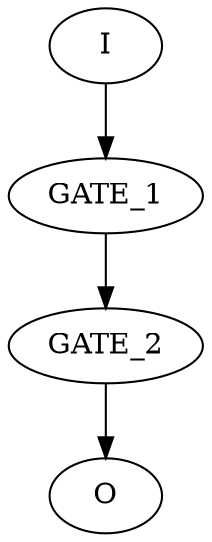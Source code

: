 
digraph test {

I [LABEL = "INPUT"];

GATE_1 [LABEL = "NOT" ];
GATE_2 [LABEL = "NOT" ];

O [LABEL = "OUTPUT"];

I -> GATE_1 ;
GATE_1 -> GATE_2 ;
GATE_2 -> O ;

}
